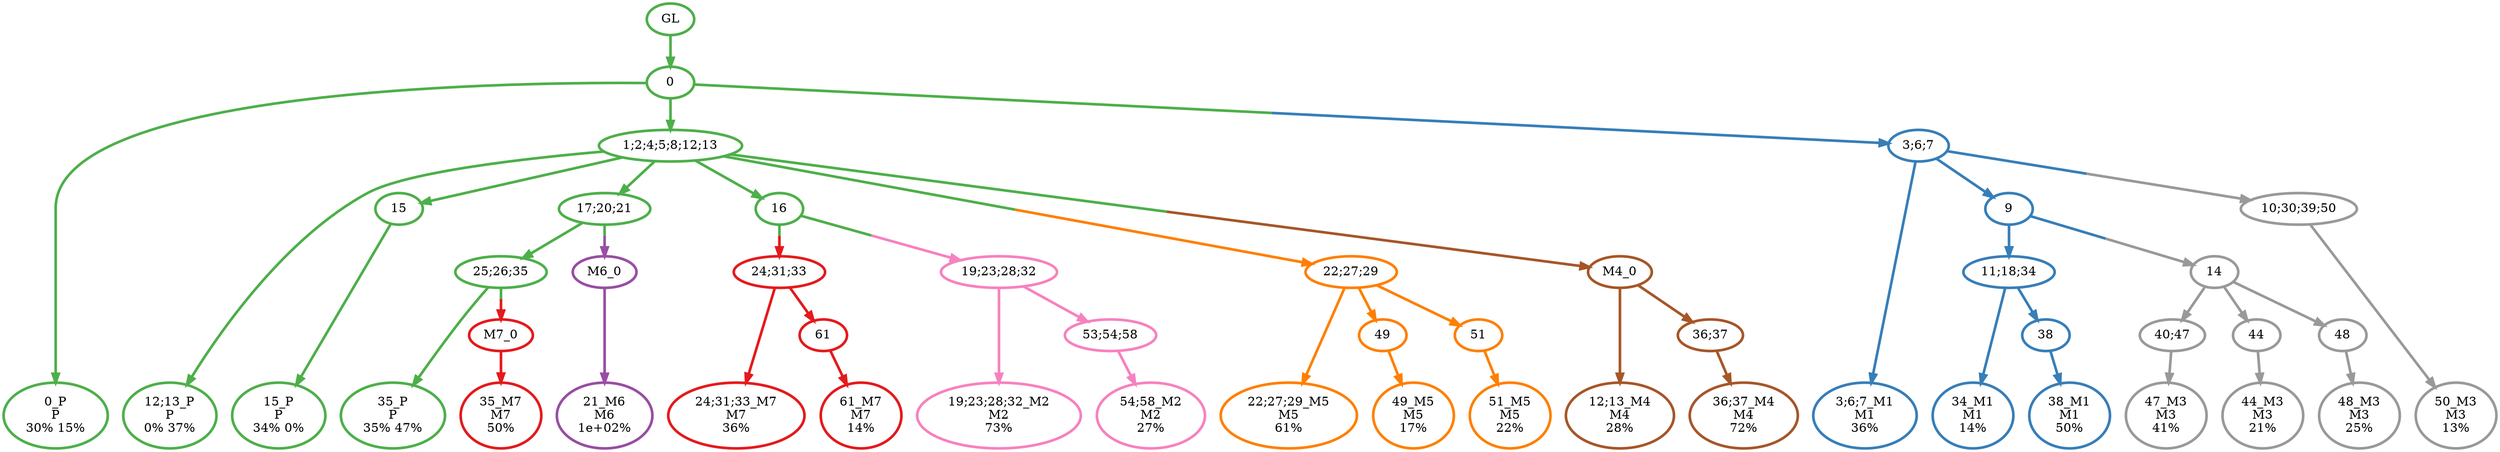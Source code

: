 digraph T {
	{
		rank=same
		46 [penwidth=3,colorscheme=set19,color=3,label="0_P\nP\n30% 15%"]
		44 [penwidth=3,colorscheme=set19,color=3,label="12;13_P\nP\n0% 37%"]
		42 [penwidth=3,colorscheme=set19,color=3,label="15_P\nP\n34% 0%"]
		39 [penwidth=3,colorscheme=set19,color=3,label="35_P\nP\n35% 47%"]
		38 [penwidth=3,colorscheme=set19,color=2,label="3;6;7_M1\nM1\n36%"]
		35 [penwidth=3,colorscheme=set19,color=2,label="34_M1\nM1\n14%"]
		33 [penwidth=3,colorscheme=set19,color=2,label="38_M1\nM1\n50%"]
		31 [penwidth=3,colorscheme=set19,color=8,label="19;23;28;32_M2\nM2\n73%"]
		29 [penwidth=3,colorscheme=set19,color=8,label="54;58_M2\nM2\n27%"]
		27 [penwidth=3,colorscheme=set19,color=9,label="47_M3\nM3\n41%"]
		25 [penwidth=3,colorscheme=set19,color=9,label="44_M3\nM3\n21%"]
		23 [penwidth=3,colorscheme=set19,color=9,label="48_M3\nM3\n25%"]
		22 [penwidth=3,colorscheme=set19,color=9,label="50_M3\nM3\n13%"]
		21 [penwidth=3,colorscheme=set19,color=7,label="12;13_M4\nM4\n28%"]
		19 [penwidth=3,colorscheme=set19,color=7,label="36;37_M4\nM4\n72%"]
		18 [penwidth=3,colorscheme=set19,color=5,label="22;27;29_M5\nM5\n61%"]
		16 [penwidth=3,colorscheme=set19,color=5,label="49_M5\nM5\n17%"]
		14 [penwidth=3,colorscheme=set19,color=5,label="51_M5\nM5\n22%"]
		13 [penwidth=3,colorscheme=set19,color=4,label="21_M6\nM6\n1e+02%"]
		12 [penwidth=3,colorscheme=set19,color=1,label="24;31;33_M7\nM7\n36%"]
		10 [penwidth=3,colorscheme=set19,color=1,label="61_M7\nM7\n14%"]
		9 [penwidth=3,colorscheme=set19,color=1,label="35_M7\nM7\n50%"]
	}
	48 [penwidth=3,colorscheme=set19,color=3,label="GL"]
	47 [penwidth=3,colorscheme=set19,color=3,label="0"]
	45 [penwidth=3,colorscheme=set19,color=3,label="1;2;4;5;8;12;13"]
	43 [penwidth=3,colorscheme=set19,color=3,label="15"]
	41 [penwidth=3,colorscheme=set19,color=3,label="17;20;21"]
	40 [penwidth=3,colorscheme=set19,color=3,label="25;26;35"]
	37 [penwidth=3,colorscheme=set19,color=2,label="9"]
	36 [penwidth=3,colorscheme=set19,color=2,label="11;18;34"]
	34 [penwidth=3,colorscheme=set19,color=2,label="38"]
	32 [penwidth=3,colorscheme=set19,color=3,label="16"]
	30 [penwidth=3,colorscheme=set19,color=8,label="53;54;58"]
	28 [penwidth=3,colorscheme=set19,color=9,label="40;47"]
	26 [penwidth=3,colorscheme=set19,color=9,label="44"]
	24 [penwidth=3,colorscheme=set19,color=9,label="48"]
	20 [penwidth=3,colorscheme=set19,color=7,label="36;37"]
	17 [penwidth=3,colorscheme=set19,color=5,label="49"]
	15 [penwidth=3,colorscheme=set19,color=5,label="51"]
	11 [penwidth=3,colorscheme=set19,color=1,label="61"]
	8 [penwidth=3,colorscheme=set19,color=9,label="10;30;39;50"]
	7 [penwidth=3,colorscheme=set19,color=9,label="14"]
	6 [penwidth=3,colorscheme=set19,color=1,label="M7_0"]
	5 [penwidth=3,colorscheme=set19,color=1,label="24;31;33"]
	4 [penwidth=3,colorscheme=set19,color=4,label="M6_0"]
	3 [penwidth=3,colorscheme=set19,color=8,label="19;23;28;32"]
	2 [penwidth=3,colorscheme=set19,color=5,label="22;27;29"]
	1 [penwidth=3,colorscheme=set19,color=7,label="M4_0"]
	0 [penwidth=3,colorscheme=set19,color=2,label="3;6;7"]
	48 -> 47 [penwidth=3,colorscheme=set19,color=3]
	47 -> 46 [penwidth=3,colorscheme=set19,color=3]
	47 -> 45 [penwidth=3,colorscheme=set19,color=3]
	47 -> 0 [penwidth=3,colorscheme=set19,color="3;0.5:2"]
	45 -> 44 [penwidth=3,colorscheme=set19,color=3]
	45 -> 43 [penwidth=3,colorscheme=set19,color=3]
	45 -> 32 [penwidth=3,colorscheme=set19,color=3]
	45 -> 41 [penwidth=3,colorscheme=set19,color=3]
	45 -> 1 [penwidth=3,colorscheme=set19,color="3;0.5:7"]
	45 -> 2 [penwidth=3,colorscheme=set19,color="3;0.5:5"]
	43 -> 42 [penwidth=3,colorscheme=set19,color=3]
	41 -> 40 [penwidth=3,colorscheme=set19,color=3]
	41 -> 4 [penwidth=3,colorscheme=set19,color="3;0.5:4"]
	40 -> 39 [penwidth=3,colorscheme=set19,color=3]
	40 -> 6 [penwidth=3,colorscheme=set19,color="3;0.5:1"]
	37 -> 36 [penwidth=3,colorscheme=set19,color=2]
	37 -> 7 [penwidth=3,colorscheme=set19,color="2;0.5:9"]
	36 -> 35 [penwidth=3,colorscheme=set19,color=2]
	36 -> 34 [penwidth=3,colorscheme=set19,color=2]
	34 -> 33 [penwidth=3,colorscheme=set19,color=2]
	32 -> 5 [penwidth=3,colorscheme=set19,color="3;0.5:1"]
	32 -> 3 [penwidth=3,colorscheme=set19,color="3;0.5:8"]
	30 -> 29 [penwidth=3,colorscheme=set19,color=8]
	28 -> 27 [penwidth=3,colorscheme=set19,color=9]
	26 -> 25 [penwidth=3,colorscheme=set19,color=9]
	24 -> 23 [penwidth=3,colorscheme=set19,color=9]
	20 -> 19 [penwidth=3,colorscheme=set19,color=7]
	17 -> 16 [penwidth=3,colorscheme=set19,color=5]
	15 -> 14 [penwidth=3,colorscheme=set19,color=5]
	11 -> 10 [penwidth=3,colorscheme=set19,color=1]
	8 -> 22 [penwidth=3,colorscheme=set19,color=9]
	7 -> 28 [penwidth=3,colorscheme=set19,color=9]
	7 -> 26 [penwidth=3,colorscheme=set19,color=9]
	7 -> 24 [penwidth=3,colorscheme=set19,color=9]
	6 -> 9 [penwidth=3,colorscheme=set19,color=1]
	5 -> 12 [penwidth=3,colorscheme=set19,color=1]
	5 -> 11 [penwidth=3,colorscheme=set19,color=1]
	4 -> 13 [penwidth=3,colorscheme=set19,color=4]
	3 -> 31 [penwidth=3,colorscheme=set19,color=8]
	3 -> 30 [penwidth=3,colorscheme=set19,color=8]
	2 -> 18 [penwidth=3,colorscheme=set19,color=5]
	2 -> 17 [penwidth=3,colorscheme=set19,color=5]
	2 -> 15 [penwidth=3,colorscheme=set19,color=5]
	1 -> 21 [penwidth=3,colorscheme=set19,color=7]
	1 -> 20 [penwidth=3,colorscheme=set19,color=7]
	0 -> 38 [penwidth=3,colorscheme=set19,color=2]
	0 -> 37 [penwidth=3,colorscheme=set19,color=2]
	0 -> 8 [penwidth=3,colorscheme=set19,color="2;0.5:9"]
}
